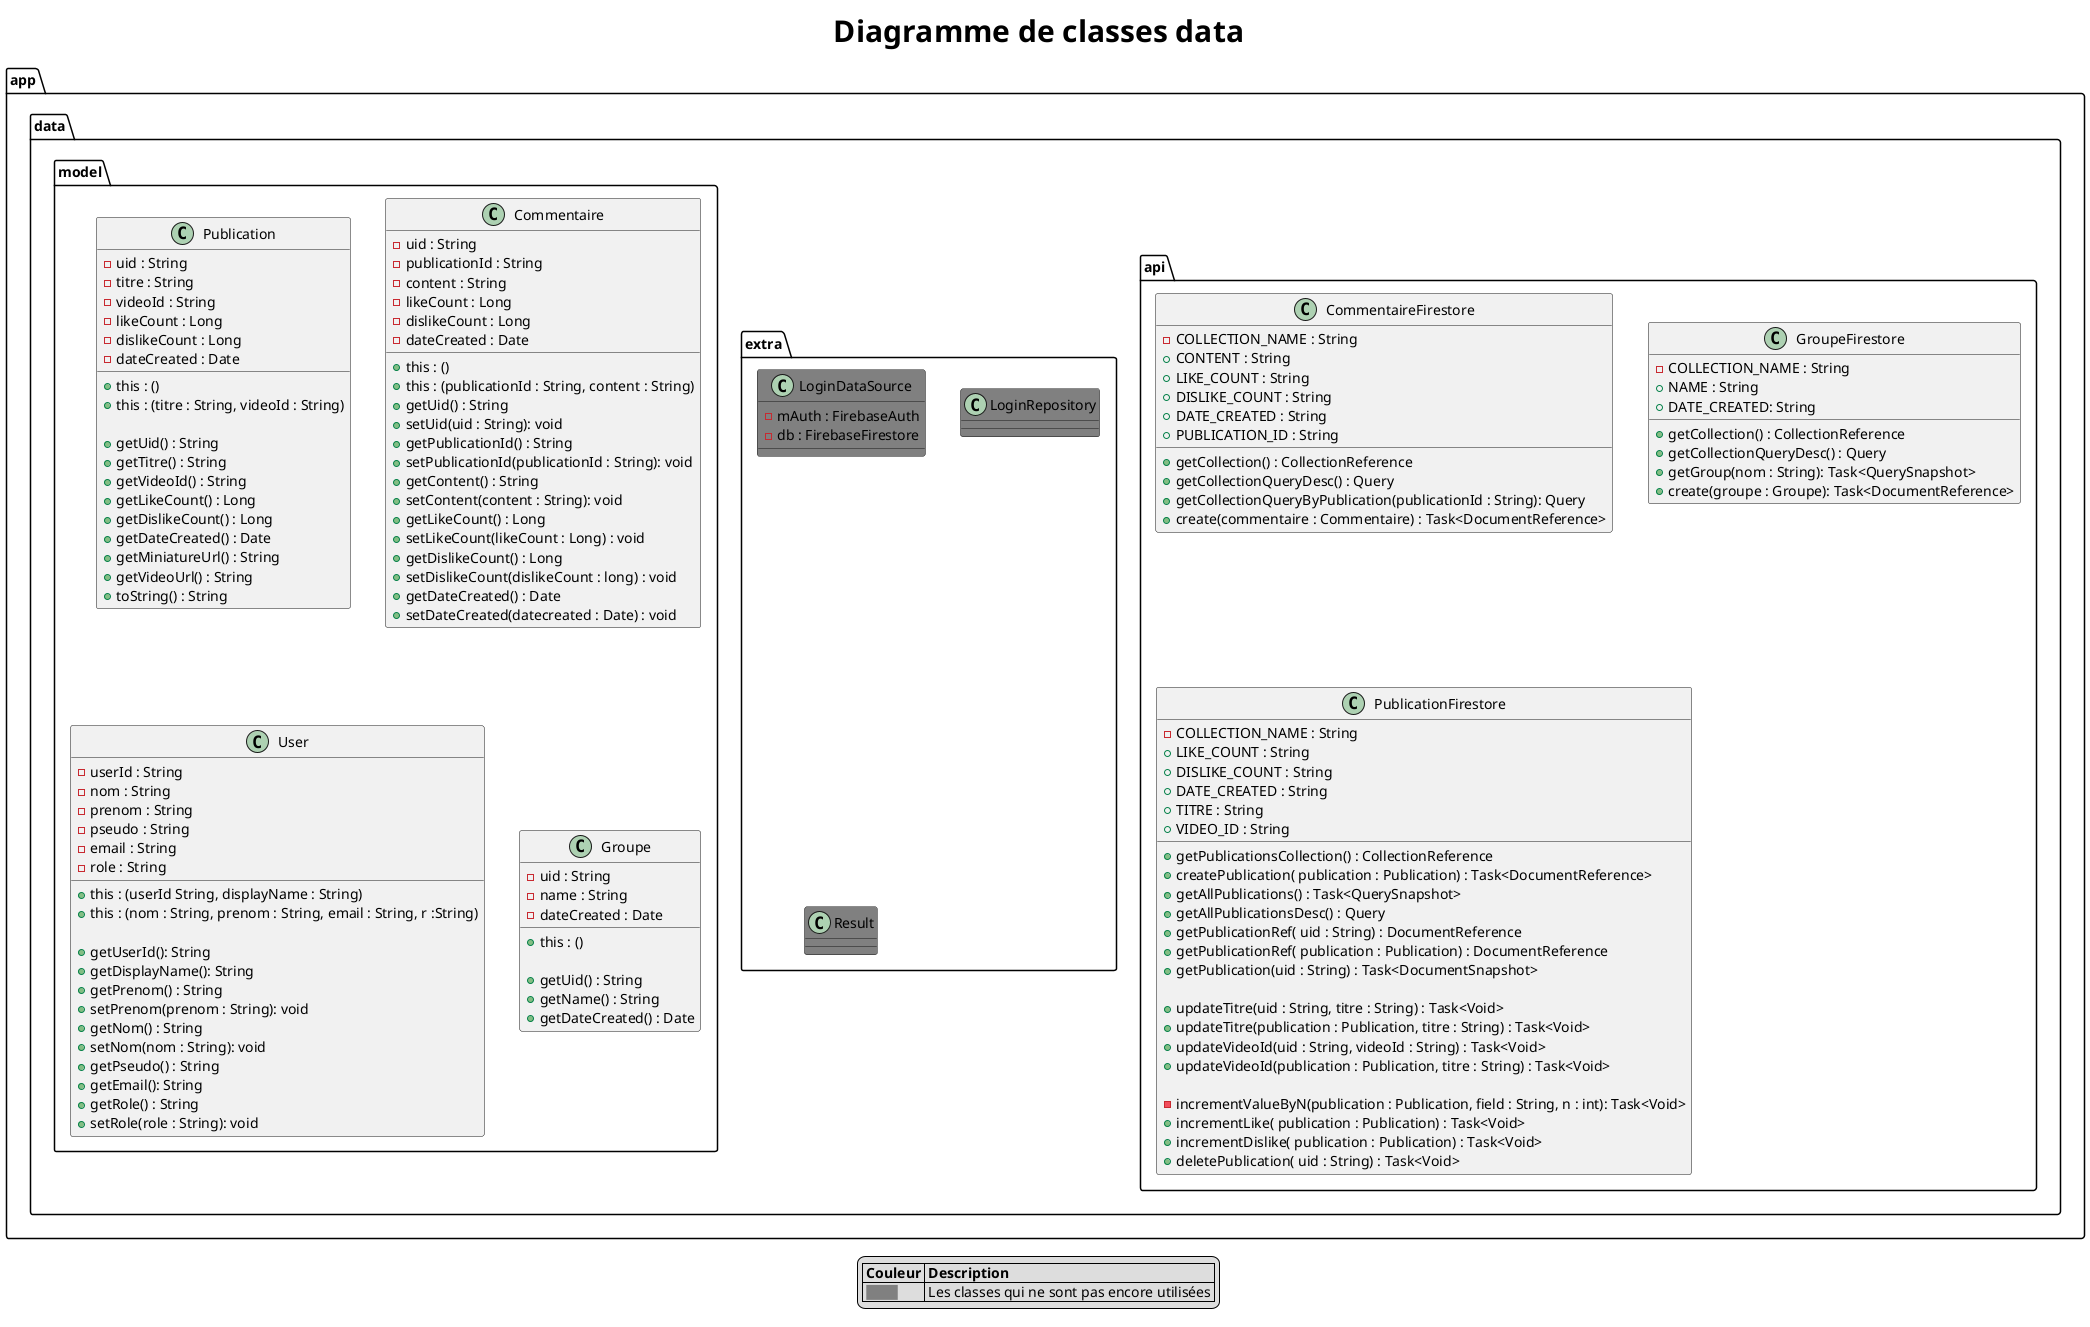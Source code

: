 @startuml modeldata
title <size:30><b>Diagramme de classes data</b></size>
legend
    |= Couleur |= Description |
    | <size:11><back:#grey>           </back></size>| Les classes qui ne sont pas encore utilisées |
endlegend

package app{
 package data {

        package api{

            class CommentaireFirestore{
                - COLLECTION_NAME : String
                + CONTENT : String
                + LIKE_COUNT : String
                + DISLIKE_COUNT : String
                + DATE_CREATED : String
                + PUBLICATION_ID : String

                + getCollection() : CollectionReference
                + getCollectionQueryDesc() : Query
                + getCollectionQueryByPublication(publicationId : String): Query
                + create(commentaire : Commentaire) : Task<DocumentReference>
            }

            class GroupeFirestore{
                - COLLECTION_NAME : String
                + NAME : String
                + DATE_CREATED: String

                + getCollection() : CollectionReference
                + getCollectionQueryDesc() : Query
                + getGroup(nom : String): Task<QuerySnapshot>
                + create(groupe : Groupe): Task<DocumentReference>
            }

            class PublicationFirestore{
                - COLLECTION_NAME : String
                + LIKE_COUNT : String
                + DISLIKE_COUNT : String
                + DATE_CREATED : String
                + TITRE : String
                + VIDEO_ID : String

                + getPublicationsCollection() : CollectionReference
                + createPublication( publication : Publication) : Task<DocumentReference>
                + getAllPublications() : Task<QuerySnapshot>
                + getAllPublicationsDesc() : Query
                + getPublicationRef( uid : String) : DocumentReference
                + getPublicationRef( publication : Publication) : DocumentReference
                + getPublication(uid : String) : Task<DocumentSnapshot>

                + updateTitre(uid : String, titre : String) : Task<Void>
                + updateTitre(publication : Publication, titre : String) : Task<Void>
                + updateVideoId(uid : String, videoId : String) : Task<Void>
                + updateVideoId(publication : Publication, titre : String) : Task<Void>

                - incrementValueByN(publication : Publication, field : String, n : int): Task<Void>
                + incrementLike( publication : Publication) : Task<Void>
                + incrementDislike( publication : Publication) : Task<Void>
                + deletePublication( uid : String) : Task<Void>
            }

        }
        'fin api'

        package extra{

            class LoginDataSource #grey{
                - mAuth : FirebaseAuth
                - db : FirebaseFirestore
            }

            class LoginRepository #grey{
            }

            class Result #grey{
            }

        }
        'fin extra'

        package model{

            class Commentaire{
                - uid : String
                - publicationId : String
                - content : String
                - likeCount : Long
                - dislikeCount : Long
                - dateCreated : Date

                + this : ()
                + this : (publicationId : String, content : String)
                + getUid() : String
                + setUid(uid : String): void
                + getPublicationId() : String
                + setPublicationId(publicationId : String): void
                + getContent() : String
                + setContent(content : String): void
                + getLikeCount() : Long
                + setLikeCount(likeCount : Long) : void
                + getDislikeCount() : Long
                + setDislikeCount(dislikeCount : long) : void
                + getDateCreated() : Date
                + setDateCreated(datecreated : Date) : void
            }

            class Groupe{
                - uid : String
                - name : String
                - dateCreated : Date

                + this : ()

                + getUid() : String
                + getName() : String
                + getDateCreated() : Date
            }

            class Publication{
                - uid : String
                - titre : String
                - videoId : String
                - likeCount : Long
                - dislikeCount : Long
                - dateCreated : Date

                + this : ()
                + this : (titre : String, videoId : String)

                + getUid() : String
                + getTitre() : String
                + getVideoId() : String
                + getLikeCount() : Long
                + getDislikeCount() : Long
                + getDateCreated() : Date
                + getMiniatureUrl() : String
                + getVideoUrl() : String
                + toString() : String
            }

            class User{
                - userId : String
                - nom : String
                - prenom : String
                - pseudo : String
                - email : String
                - role : String

                + this : (userId String, displayName : String)
                + this : (nom : String, prenom : String, email : String, r :String)

                + getUserId(): String
                + getDisplayName(): String
                + getPrenom() : String
                + setPrenom(prenom : String): void
                + getNom() : String
                + setNom(nom : String): void
                + getPseudo() : String
                + getEmail(): String
                + getRole() : String
                + setRole(role : String): void
            }

            Commentaire -[hidden]- Groupe
            Publication -[hidden]- User

        }
        'fin model'
    }
    'fin data'
}

@enduml
